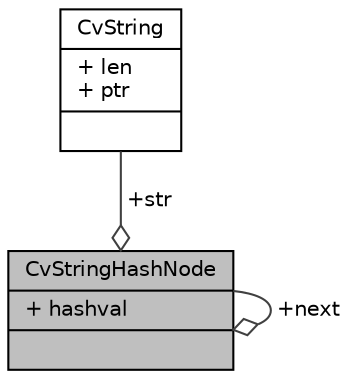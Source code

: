 digraph "CvStringHashNode"
{
 // LATEX_PDF_SIZE
  edge [fontname="Helvetica",fontsize="10",labelfontname="Helvetica",labelfontsize="10"];
  node [fontname="Helvetica",fontsize="10",shape=record];
  Node1 [label="{CvStringHashNode\n|+ hashval\l|}",height=0.2,width=0.4,color="black", fillcolor="grey75", style="filled", fontcolor="black",tooltip=" "];
  Node2 -> Node1 [color="grey25",fontsize="10",style="solid",label=" +str" ,arrowhead="odiamond",fontname="Helvetica"];
  Node2 [label="{CvString\n|+ len\l+ ptr\l|}",height=0.2,width=0.4,color="black", fillcolor="white", style="filled",URL="$struct_cv_string.html",tooltip=" "];
  Node1 -> Node1 [color="grey25",fontsize="10",style="solid",label=" +next" ,arrowhead="odiamond",fontname="Helvetica"];
}
